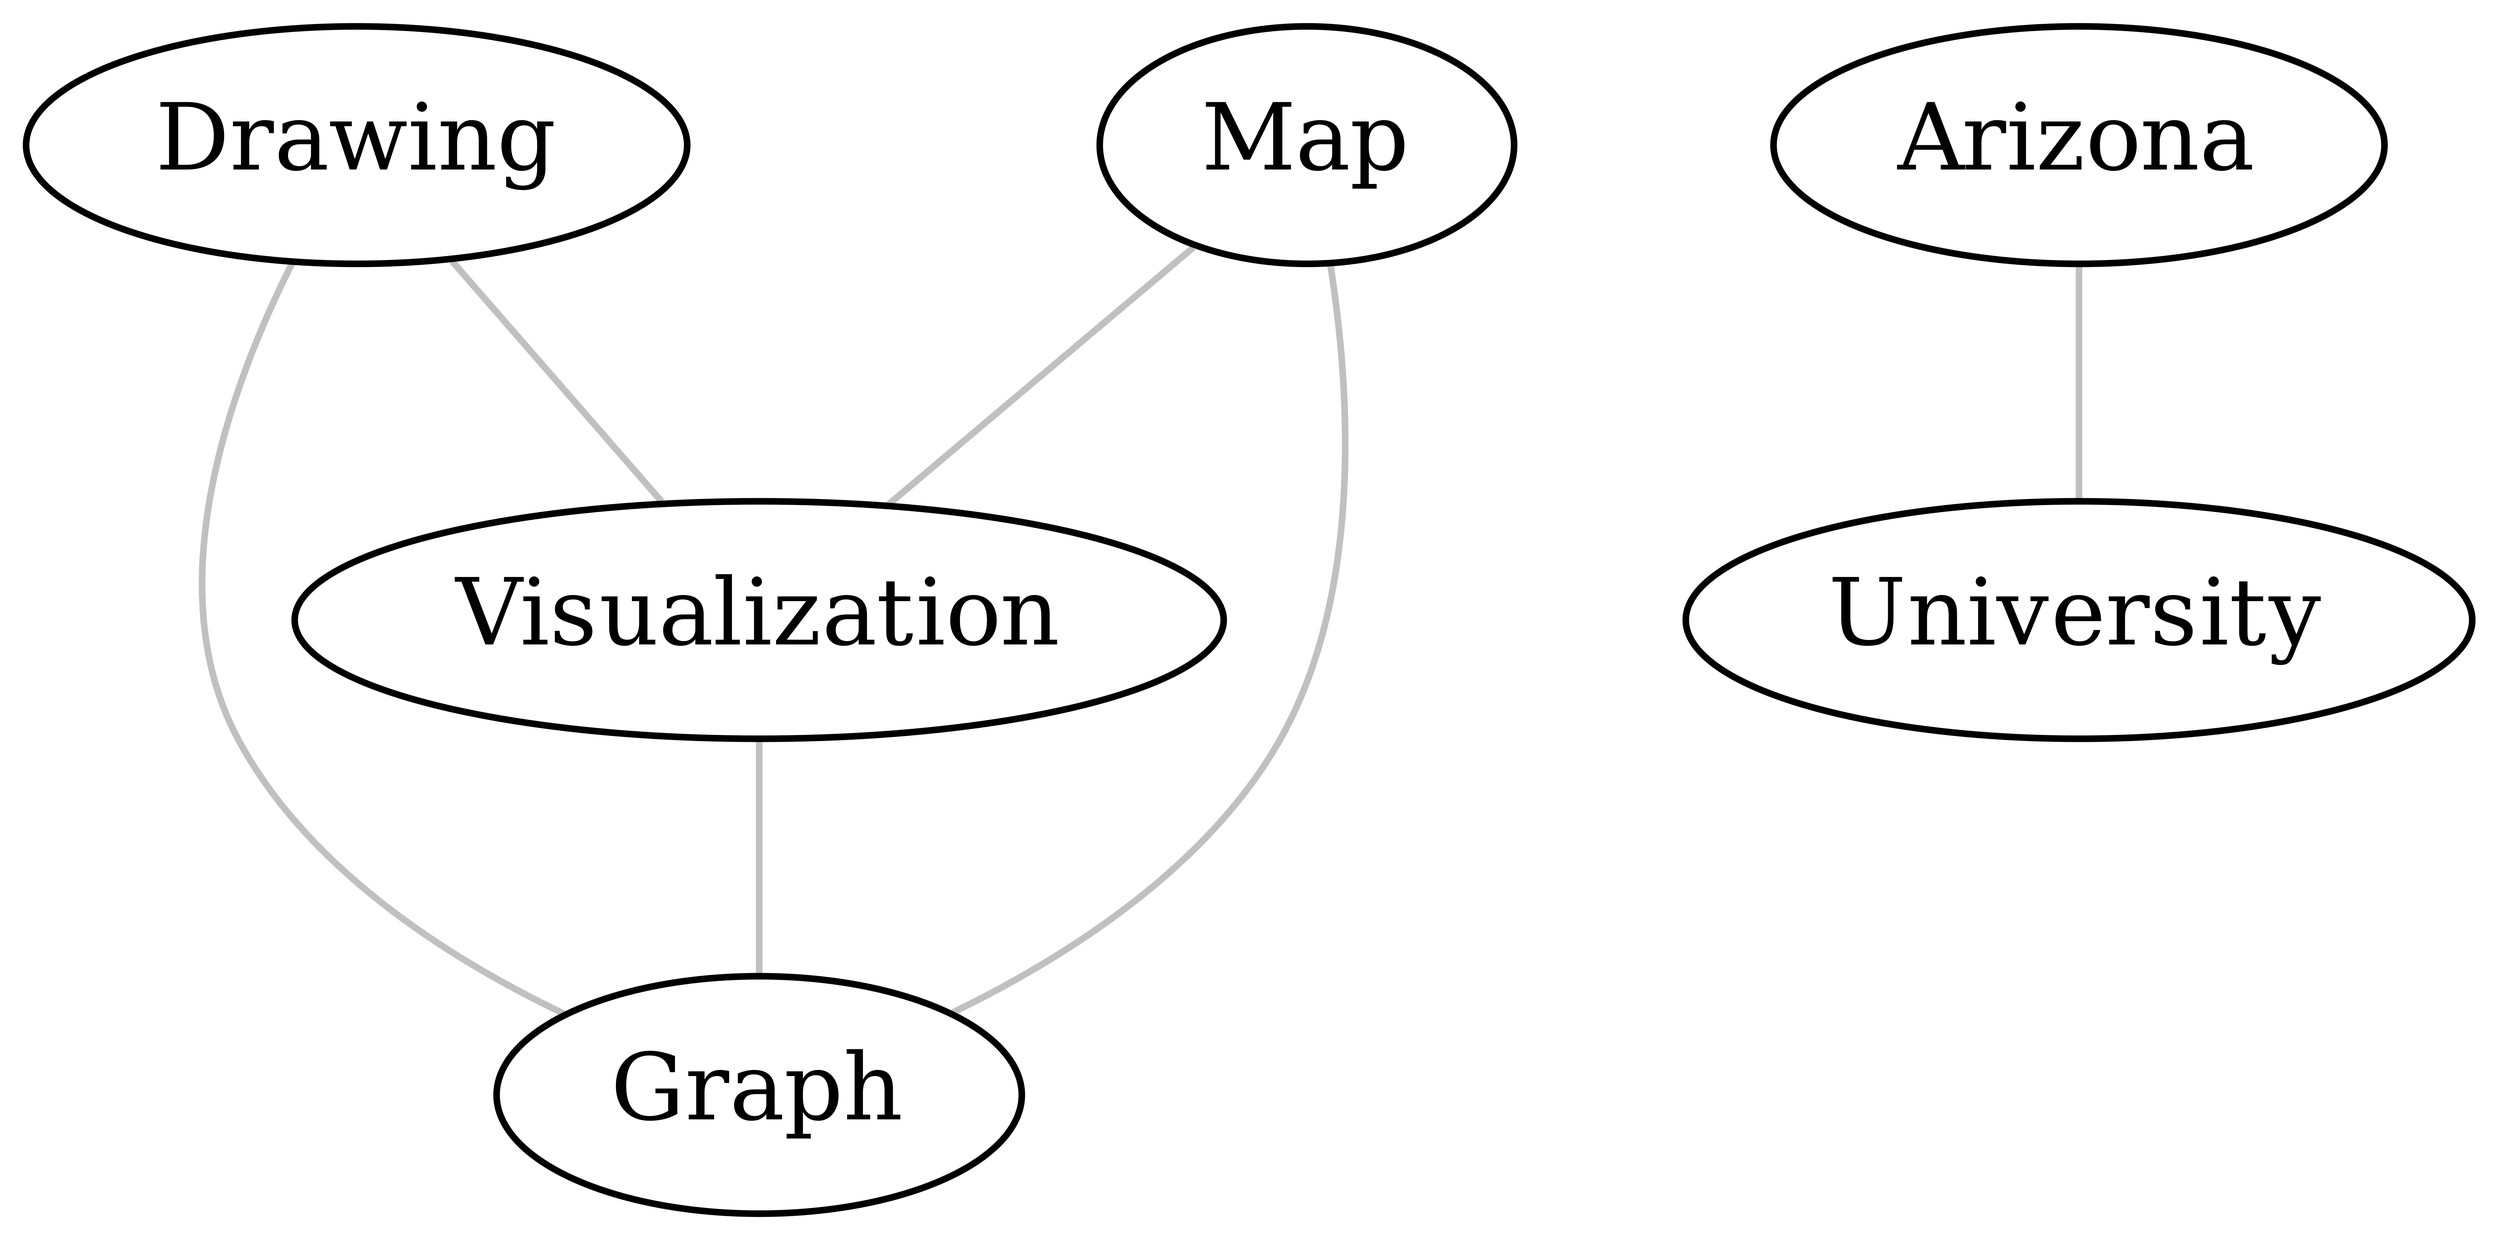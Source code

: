 graph {
	graph [bb="0,0,374.2,140.3",
		forcelabels=false,
		outputorder=edgesfirst,
		overlap=prism,
		size="60,60!"
	];
	node [label="\N"];
	edge [color=grey];
	0	 [cluster=3,
		height=0.5,
		label=Drawing,
		pos="41.596,78.121",
		width=1.1555];
	1	 [cluster=3,
		height=0.5,
		label=Visualization,
		pos="123.64,122.3",
		width=1.6111];
	0 -- 1	 [pos="68.006,92.343 76.437,96.884 85.816,101.94 94.434,106.58"];
	2	 [cluster=2,
		height=0.5,
		label="Graph",
		pos="123.73,34",
		width=0.90278];
	0 -- 2	 [pos="68.037,63.918 78.448,58.325 90.301,51.958 100.39,46.539"];
	1 -- 2	 [pos="123.66,104.01 123.67,88.852 123.7,67.422 123.71,52.273"];
	3	 [cluster=2,
		height=0.5,
		label=Arizona,
		pos="335.2,18",
		width=1.0833];
	4	 [cluster=2,
		height=0.5,
		label=University,
		pos="240.1,18",
		width=1.336];
	3 -- 4	 [pos="295.97,18 293.41,18 290.82,18 288.22,18"];
	5	 [cluster=1,
		height=0.5,
		label=Map,
		pos="205.77,78.299",
		width=0.76389];
	5 -- 1	 [pos="184.19,89.86 174.59,95.004 163.14,101.14 152.79,106.68"];
	5 -- 2	 [pos="184.65,66.891 173.16,60.687 158.92,53 147.1,46.617"];
}
